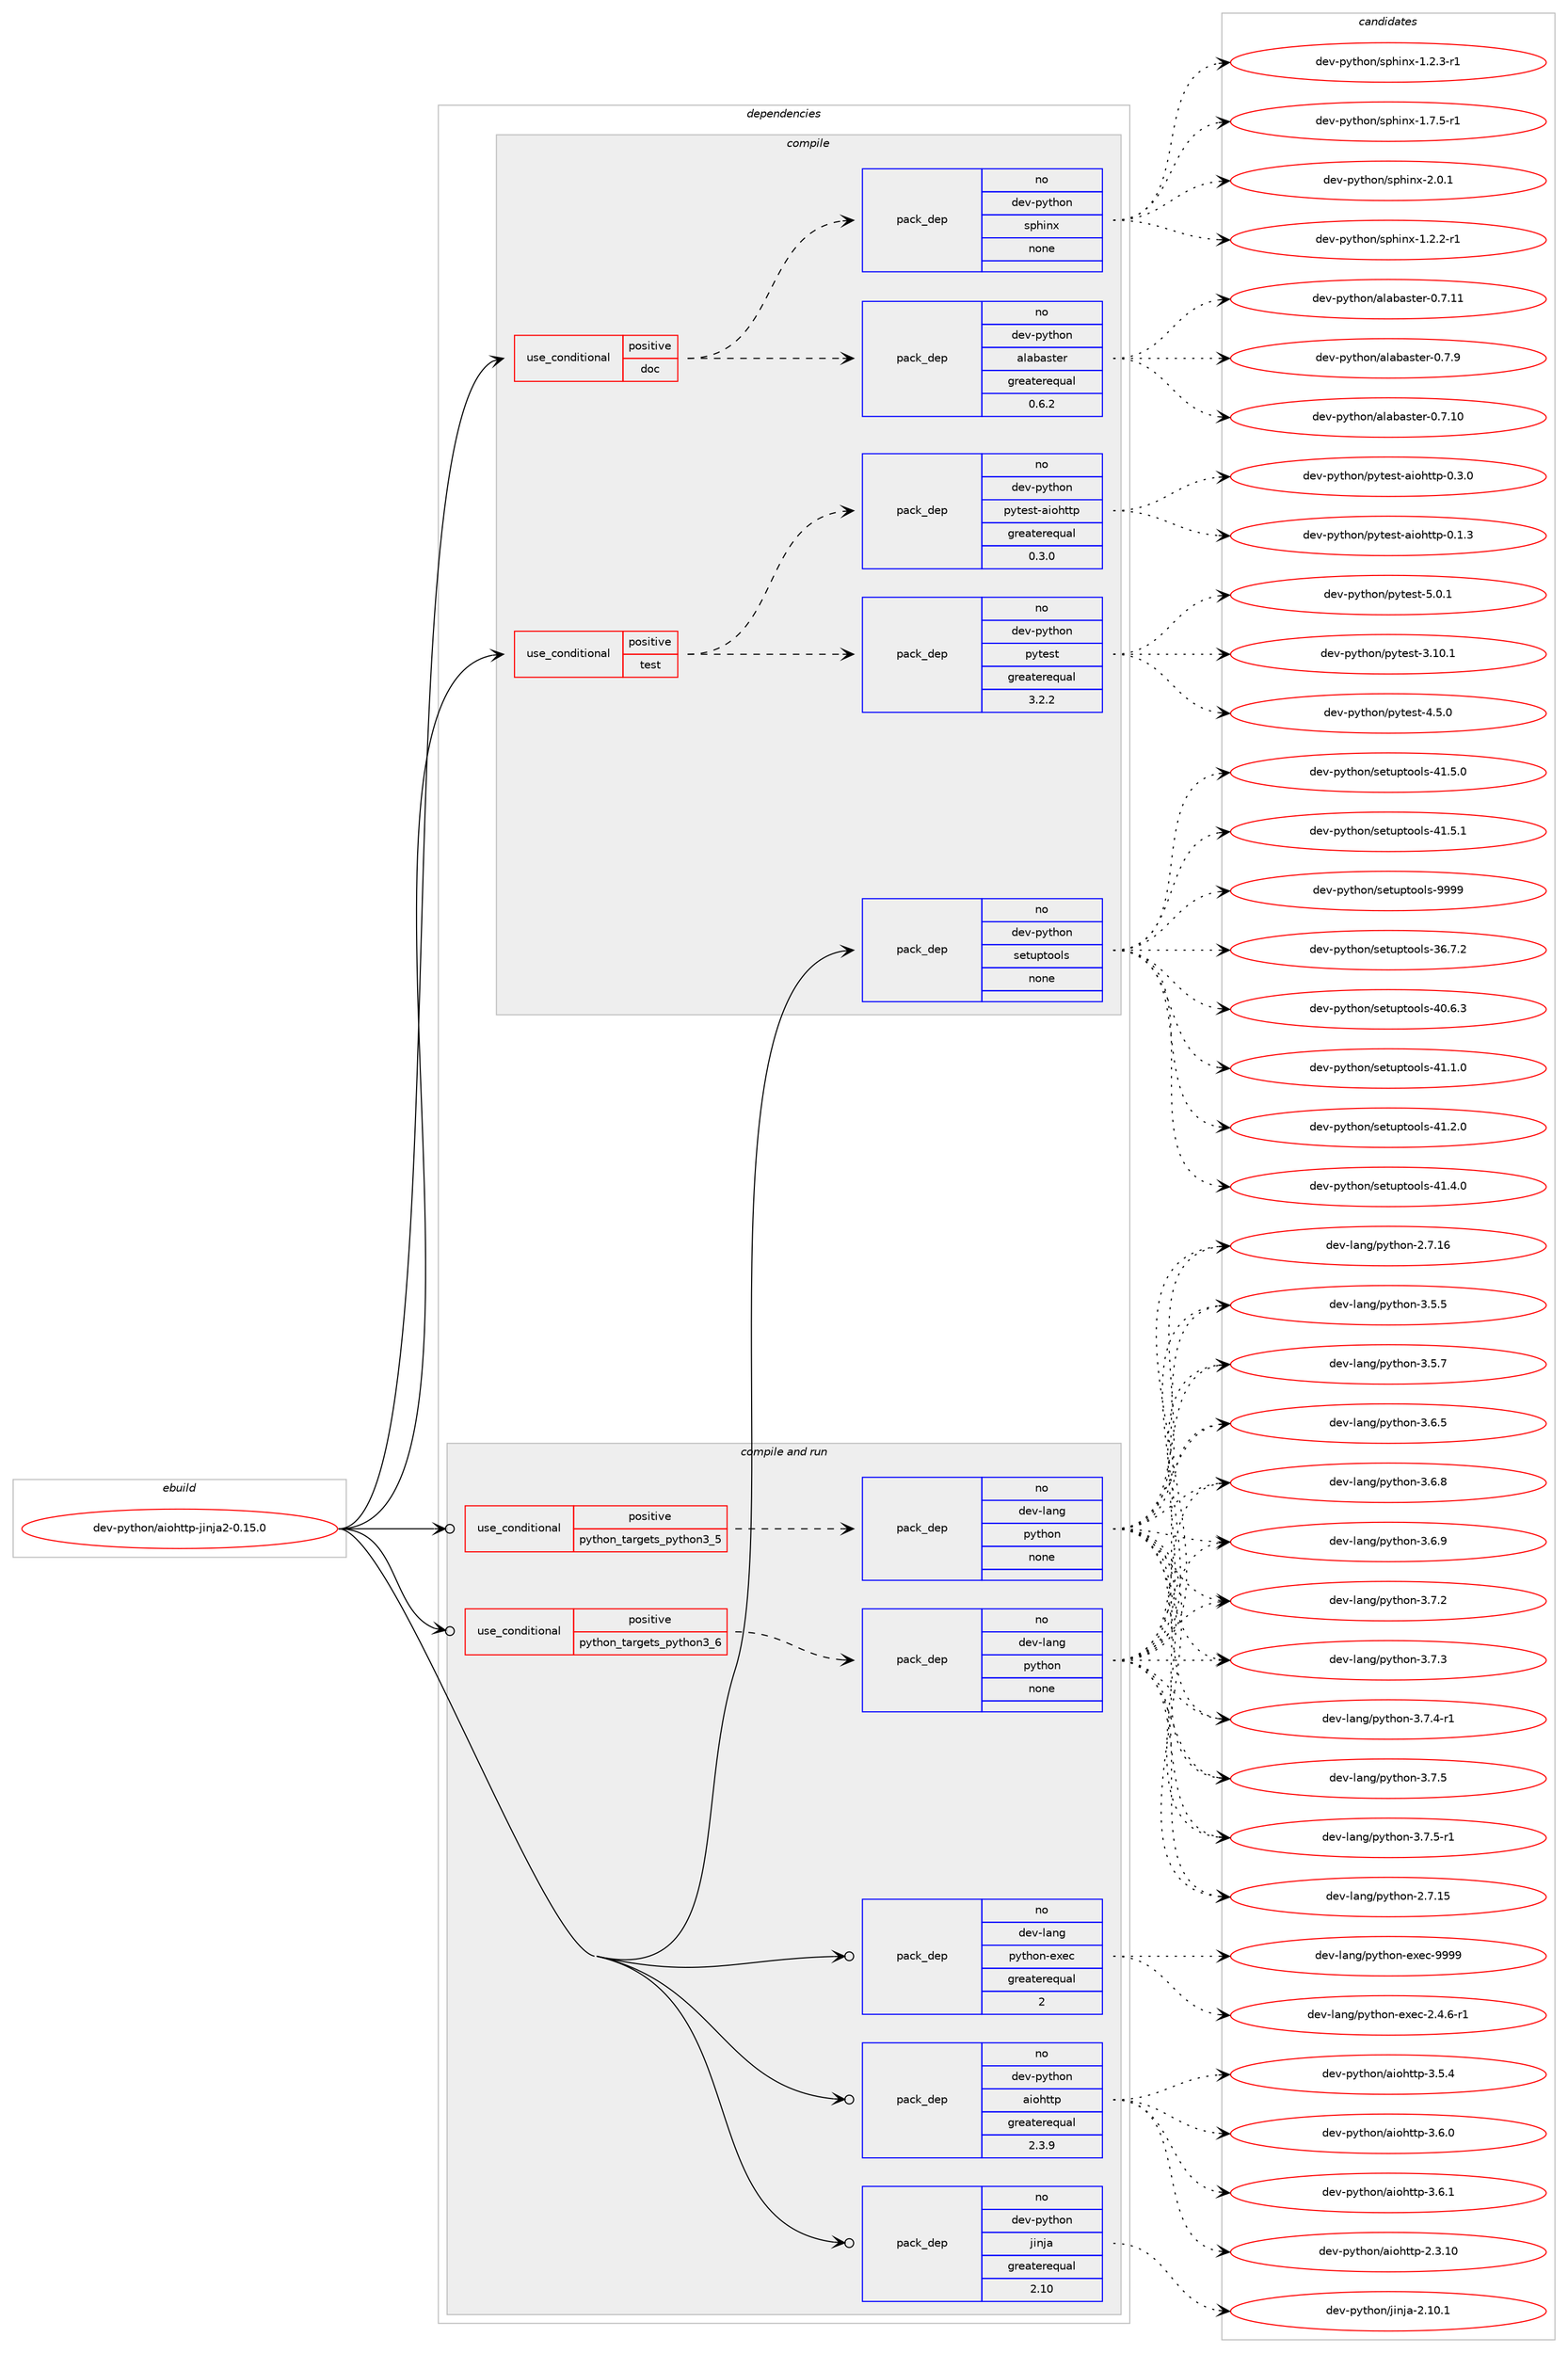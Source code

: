 digraph prolog {

# *************
# Graph options
# *************

newrank=true;
concentrate=true;
compound=true;
graph [rankdir=LR,fontname=Helvetica,fontsize=10,ranksep=1.5];#, ranksep=2.5, nodesep=0.2];
edge  [arrowhead=vee];
node  [fontname=Helvetica,fontsize=10];

# **********
# The ebuild
# **********

subgraph cluster_leftcol {
color=gray;
rank=same;
label=<<i>ebuild</i>>;
id [label="dev-python/aiohttp-jinja2-0.15.0", color=red, width=4, href="../dev-python/aiohttp-jinja2-0.15.0.svg"];
}

# ****************
# The dependencies
# ****************

subgraph cluster_midcol {
color=gray;
label=<<i>dependencies</i>>;
subgraph cluster_compile {
fillcolor="#eeeeee";
style=filled;
label=<<i>compile</i>>;
subgraph cond135966 {
dependency593704 [label=<<TABLE BORDER="0" CELLBORDER="1" CELLSPACING="0" CELLPADDING="4"><TR><TD ROWSPAN="3" CELLPADDING="10">use_conditional</TD></TR><TR><TD>positive</TD></TR><TR><TD>doc</TD></TR></TABLE>>, shape=none, color=red];
subgraph pack445966 {
dependency593705 [label=<<TABLE BORDER="0" CELLBORDER="1" CELLSPACING="0" CELLPADDING="4" WIDTH="220"><TR><TD ROWSPAN="6" CELLPADDING="30">pack_dep</TD></TR><TR><TD WIDTH="110">no</TD></TR><TR><TD>dev-python</TD></TR><TR><TD>alabaster</TD></TR><TR><TD>greaterequal</TD></TR><TR><TD>0.6.2</TD></TR></TABLE>>, shape=none, color=blue];
}
dependency593704:e -> dependency593705:w [weight=20,style="dashed",arrowhead="vee"];
subgraph pack445967 {
dependency593706 [label=<<TABLE BORDER="0" CELLBORDER="1" CELLSPACING="0" CELLPADDING="4" WIDTH="220"><TR><TD ROWSPAN="6" CELLPADDING="30">pack_dep</TD></TR><TR><TD WIDTH="110">no</TD></TR><TR><TD>dev-python</TD></TR><TR><TD>sphinx</TD></TR><TR><TD>none</TD></TR><TR><TD></TD></TR></TABLE>>, shape=none, color=blue];
}
dependency593704:e -> dependency593706:w [weight=20,style="dashed",arrowhead="vee"];
}
id:e -> dependency593704:w [weight=20,style="solid",arrowhead="vee"];
subgraph cond135967 {
dependency593707 [label=<<TABLE BORDER="0" CELLBORDER="1" CELLSPACING="0" CELLPADDING="4"><TR><TD ROWSPAN="3" CELLPADDING="10">use_conditional</TD></TR><TR><TD>positive</TD></TR><TR><TD>test</TD></TR></TABLE>>, shape=none, color=red];
subgraph pack445968 {
dependency593708 [label=<<TABLE BORDER="0" CELLBORDER="1" CELLSPACING="0" CELLPADDING="4" WIDTH="220"><TR><TD ROWSPAN="6" CELLPADDING="30">pack_dep</TD></TR><TR><TD WIDTH="110">no</TD></TR><TR><TD>dev-python</TD></TR><TR><TD>pytest</TD></TR><TR><TD>greaterequal</TD></TR><TR><TD>3.2.2</TD></TR></TABLE>>, shape=none, color=blue];
}
dependency593707:e -> dependency593708:w [weight=20,style="dashed",arrowhead="vee"];
subgraph pack445969 {
dependency593709 [label=<<TABLE BORDER="0" CELLBORDER="1" CELLSPACING="0" CELLPADDING="4" WIDTH="220"><TR><TD ROWSPAN="6" CELLPADDING="30">pack_dep</TD></TR><TR><TD WIDTH="110">no</TD></TR><TR><TD>dev-python</TD></TR><TR><TD>pytest-aiohttp</TD></TR><TR><TD>greaterequal</TD></TR><TR><TD>0.3.0</TD></TR></TABLE>>, shape=none, color=blue];
}
dependency593707:e -> dependency593709:w [weight=20,style="dashed",arrowhead="vee"];
}
id:e -> dependency593707:w [weight=20,style="solid",arrowhead="vee"];
subgraph pack445970 {
dependency593710 [label=<<TABLE BORDER="0" CELLBORDER="1" CELLSPACING="0" CELLPADDING="4" WIDTH="220"><TR><TD ROWSPAN="6" CELLPADDING="30">pack_dep</TD></TR><TR><TD WIDTH="110">no</TD></TR><TR><TD>dev-python</TD></TR><TR><TD>setuptools</TD></TR><TR><TD>none</TD></TR><TR><TD></TD></TR></TABLE>>, shape=none, color=blue];
}
id:e -> dependency593710:w [weight=20,style="solid",arrowhead="vee"];
}
subgraph cluster_compileandrun {
fillcolor="#eeeeee";
style=filled;
label=<<i>compile and run</i>>;
subgraph cond135968 {
dependency593711 [label=<<TABLE BORDER="0" CELLBORDER="1" CELLSPACING="0" CELLPADDING="4"><TR><TD ROWSPAN="3" CELLPADDING="10">use_conditional</TD></TR><TR><TD>positive</TD></TR><TR><TD>python_targets_python3_5</TD></TR></TABLE>>, shape=none, color=red];
subgraph pack445971 {
dependency593712 [label=<<TABLE BORDER="0" CELLBORDER="1" CELLSPACING="0" CELLPADDING="4" WIDTH="220"><TR><TD ROWSPAN="6" CELLPADDING="30">pack_dep</TD></TR><TR><TD WIDTH="110">no</TD></TR><TR><TD>dev-lang</TD></TR><TR><TD>python</TD></TR><TR><TD>none</TD></TR><TR><TD></TD></TR></TABLE>>, shape=none, color=blue];
}
dependency593711:e -> dependency593712:w [weight=20,style="dashed",arrowhead="vee"];
}
id:e -> dependency593711:w [weight=20,style="solid",arrowhead="odotvee"];
subgraph cond135969 {
dependency593713 [label=<<TABLE BORDER="0" CELLBORDER="1" CELLSPACING="0" CELLPADDING="4"><TR><TD ROWSPAN="3" CELLPADDING="10">use_conditional</TD></TR><TR><TD>positive</TD></TR><TR><TD>python_targets_python3_6</TD></TR></TABLE>>, shape=none, color=red];
subgraph pack445972 {
dependency593714 [label=<<TABLE BORDER="0" CELLBORDER="1" CELLSPACING="0" CELLPADDING="4" WIDTH="220"><TR><TD ROWSPAN="6" CELLPADDING="30">pack_dep</TD></TR><TR><TD WIDTH="110">no</TD></TR><TR><TD>dev-lang</TD></TR><TR><TD>python</TD></TR><TR><TD>none</TD></TR><TR><TD></TD></TR></TABLE>>, shape=none, color=blue];
}
dependency593713:e -> dependency593714:w [weight=20,style="dashed",arrowhead="vee"];
}
id:e -> dependency593713:w [weight=20,style="solid",arrowhead="odotvee"];
subgraph pack445973 {
dependency593715 [label=<<TABLE BORDER="0" CELLBORDER="1" CELLSPACING="0" CELLPADDING="4" WIDTH="220"><TR><TD ROWSPAN="6" CELLPADDING="30">pack_dep</TD></TR><TR><TD WIDTH="110">no</TD></TR><TR><TD>dev-lang</TD></TR><TR><TD>python-exec</TD></TR><TR><TD>greaterequal</TD></TR><TR><TD>2</TD></TR></TABLE>>, shape=none, color=blue];
}
id:e -> dependency593715:w [weight=20,style="solid",arrowhead="odotvee"];
subgraph pack445974 {
dependency593716 [label=<<TABLE BORDER="0" CELLBORDER="1" CELLSPACING="0" CELLPADDING="4" WIDTH="220"><TR><TD ROWSPAN="6" CELLPADDING="30">pack_dep</TD></TR><TR><TD WIDTH="110">no</TD></TR><TR><TD>dev-python</TD></TR><TR><TD>aiohttp</TD></TR><TR><TD>greaterequal</TD></TR><TR><TD>2.3.9</TD></TR></TABLE>>, shape=none, color=blue];
}
id:e -> dependency593716:w [weight=20,style="solid",arrowhead="odotvee"];
subgraph pack445975 {
dependency593717 [label=<<TABLE BORDER="0" CELLBORDER="1" CELLSPACING="0" CELLPADDING="4" WIDTH="220"><TR><TD ROWSPAN="6" CELLPADDING="30">pack_dep</TD></TR><TR><TD WIDTH="110">no</TD></TR><TR><TD>dev-python</TD></TR><TR><TD>jinja</TD></TR><TR><TD>greaterequal</TD></TR><TR><TD>2.10</TD></TR></TABLE>>, shape=none, color=blue];
}
id:e -> dependency593717:w [weight=20,style="solid",arrowhead="odotvee"];
}
subgraph cluster_run {
fillcolor="#eeeeee";
style=filled;
label=<<i>run</i>>;
}
}

# **************
# The candidates
# **************

subgraph cluster_choices {
rank=same;
color=gray;
label=<<i>candidates</i>>;

subgraph choice445966 {
color=black;
nodesep=1;
choice10010111845112121116104111110479710897989711511610111445484655464948 [label="dev-python/alabaster-0.7.10", color=red, width=4,href="../dev-python/alabaster-0.7.10.svg"];
choice10010111845112121116104111110479710897989711511610111445484655464949 [label="dev-python/alabaster-0.7.11", color=red, width=4,href="../dev-python/alabaster-0.7.11.svg"];
choice100101118451121211161041111104797108979897115116101114454846554657 [label="dev-python/alabaster-0.7.9", color=red, width=4,href="../dev-python/alabaster-0.7.9.svg"];
dependency593705:e -> choice10010111845112121116104111110479710897989711511610111445484655464948:w [style=dotted,weight="100"];
dependency593705:e -> choice10010111845112121116104111110479710897989711511610111445484655464949:w [style=dotted,weight="100"];
dependency593705:e -> choice100101118451121211161041111104797108979897115116101114454846554657:w [style=dotted,weight="100"];
}
subgraph choice445967 {
color=black;
nodesep=1;
choice10010111845112121116104111110471151121041051101204549465046504511449 [label="dev-python/sphinx-1.2.2-r1", color=red, width=4,href="../dev-python/sphinx-1.2.2-r1.svg"];
choice10010111845112121116104111110471151121041051101204549465046514511449 [label="dev-python/sphinx-1.2.3-r1", color=red, width=4,href="../dev-python/sphinx-1.2.3-r1.svg"];
choice10010111845112121116104111110471151121041051101204549465546534511449 [label="dev-python/sphinx-1.7.5-r1", color=red, width=4,href="../dev-python/sphinx-1.7.5-r1.svg"];
choice1001011184511212111610411111047115112104105110120455046484649 [label="dev-python/sphinx-2.0.1", color=red, width=4,href="../dev-python/sphinx-2.0.1.svg"];
dependency593706:e -> choice10010111845112121116104111110471151121041051101204549465046504511449:w [style=dotted,weight="100"];
dependency593706:e -> choice10010111845112121116104111110471151121041051101204549465046514511449:w [style=dotted,weight="100"];
dependency593706:e -> choice10010111845112121116104111110471151121041051101204549465546534511449:w [style=dotted,weight="100"];
dependency593706:e -> choice1001011184511212111610411111047115112104105110120455046484649:w [style=dotted,weight="100"];
}
subgraph choice445968 {
color=black;
nodesep=1;
choice100101118451121211161041111104711212111610111511645514649484649 [label="dev-python/pytest-3.10.1", color=red, width=4,href="../dev-python/pytest-3.10.1.svg"];
choice1001011184511212111610411111047112121116101115116455246534648 [label="dev-python/pytest-4.5.0", color=red, width=4,href="../dev-python/pytest-4.5.0.svg"];
choice1001011184511212111610411111047112121116101115116455346484649 [label="dev-python/pytest-5.0.1", color=red, width=4,href="../dev-python/pytest-5.0.1.svg"];
dependency593708:e -> choice100101118451121211161041111104711212111610111511645514649484649:w [style=dotted,weight="100"];
dependency593708:e -> choice1001011184511212111610411111047112121116101115116455246534648:w [style=dotted,weight="100"];
dependency593708:e -> choice1001011184511212111610411111047112121116101115116455346484649:w [style=dotted,weight="100"];
}
subgraph choice445969 {
color=black;
nodesep=1;
choice10010111845112121116104111110471121211161011151164597105111104116116112454846494651 [label="dev-python/pytest-aiohttp-0.1.3", color=red, width=4,href="../dev-python/pytest-aiohttp-0.1.3.svg"];
choice10010111845112121116104111110471121211161011151164597105111104116116112454846514648 [label="dev-python/pytest-aiohttp-0.3.0", color=red, width=4,href="../dev-python/pytest-aiohttp-0.3.0.svg"];
dependency593709:e -> choice10010111845112121116104111110471121211161011151164597105111104116116112454846494651:w [style=dotted,weight="100"];
dependency593709:e -> choice10010111845112121116104111110471121211161011151164597105111104116116112454846514648:w [style=dotted,weight="100"];
}
subgraph choice445970 {
color=black;
nodesep=1;
choice100101118451121211161041111104711510111611711211611111110811545515446554650 [label="dev-python/setuptools-36.7.2", color=red, width=4,href="../dev-python/setuptools-36.7.2.svg"];
choice100101118451121211161041111104711510111611711211611111110811545524846544651 [label="dev-python/setuptools-40.6.3", color=red, width=4,href="../dev-python/setuptools-40.6.3.svg"];
choice100101118451121211161041111104711510111611711211611111110811545524946494648 [label="dev-python/setuptools-41.1.0", color=red, width=4,href="../dev-python/setuptools-41.1.0.svg"];
choice100101118451121211161041111104711510111611711211611111110811545524946504648 [label="dev-python/setuptools-41.2.0", color=red, width=4,href="../dev-python/setuptools-41.2.0.svg"];
choice100101118451121211161041111104711510111611711211611111110811545524946524648 [label="dev-python/setuptools-41.4.0", color=red, width=4,href="../dev-python/setuptools-41.4.0.svg"];
choice100101118451121211161041111104711510111611711211611111110811545524946534648 [label="dev-python/setuptools-41.5.0", color=red, width=4,href="../dev-python/setuptools-41.5.0.svg"];
choice100101118451121211161041111104711510111611711211611111110811545524946534649 [label="dev-python/setuptools-41.5.1", color=red, width=4,href="../dev-python/setuptools-41.5.1.svg"];
choice10010111845112121116104111110471151011161171121161111111081154557575757 [label="dev-python/setuptools-9999", color=red, width=4,href="../dev-python/setuptools-9999.svg"];
dependency593710:e -> choice100101118451121211161041111104711510111611711211611111110811545515446554650:w [style=dotted,weight="100"];
dependency593710:e -> choice100101118451121211161041111104711510111611711211611111110811545524846544651:w [style=dotted,weight="100"];
dependency593710:e -> choice100101118451121211161041111104711510111611711211611111110811545524946494648:w [style=dotted,weight="100"];
dependency593710:e -> choice100101118451121211161041111104711510111611711211611111110811545524946504648:w [style=dotted,weight="100"];
dependency593710:e -> choice100101118451121211161041111104711510111611711211611111110811545524946524648:w [style=dotted,weight="100"];
dependency593710:e -> choice100101118451121211161041111104711510111611711211611111110811545524946534648:w [style=dotted,weight="100"];
dependency593710:e -> choice100101118451121211161041111104711510111611711211611111110811545524946534649:w [style=dotted,weight="100"];
dependency593710:e -> choice10010111845112121116104111110471151011161171121161111111081154557575757:w [style=dotted,weight="100"];
}
subgraph choice445971 {
color=black;
nodesep=1;
choice10010111845108971101034711212111610411111045504655464953 [label="dev-lang/python-2.7.15", color=red, width=4,href="../dev-lang/python-2.7.15.svg"];
choice10010111845108971101034711212111610411111045504655464954 [label="dev-lang/python-2.7.16", color=red, width=4,href="../dev-lang/python-2.7.16.svg"];
choice100101118451089711010347112121116104111110455146534653 [label="dev-lang/python-3.5.5", color=red, width=4,href="../dev-lang/python-3.5.5.svg"];
choice100101118451089711010347112121116104111110455146534655 [label="dev-lang/python-3.5.7", color=red, width=4,href="../dev-lang/python-3.5.7.svg"];
choice100101118451089711010347112121116104111110455146544653 [label="dev-lang/python-3.6.5", color=red, width=4,href="../dev-lang/python-3.6.5.svg"];
choice100101118451089711010347112121116104111110455146544656 [label="dev-lang/python-3.6.8", color=red, width=4,href="../dev-lang/python-3.6.8.svg"];
choice100101118451089711010347112121116104111110455146544657 [label="dev-lang/python-3.6.9", color=red, width=4,href="../dev-lang/python-3.6.9.svg"];
choice100101118451089711010347112121116104111110455146554650 [label="dev-lang/python-3.7.2", color=red, width=4,href="../dev-lang/python-3.7.2.svg"];
choice100101118451089711010347112121116104111110455146554651 [label="dev-lang/python-3.7.3", color=red, width=4,href="../dev-lang/python-3.7.3.svg"];
choice1001011184510897110103471121211161041111104551465546524511449 [label="dev-lang/python-3.7.4-r1", color=red, width=4,href="../dev-lang/python-3.7.4-r1.svg"];
choice100101118451089711010347112121116104111110455146554653 [label="dev-lang/python-3.7.5", color=red, width=4,href="../dev-lang/python-3.7.5.svg"];
choice1001011184510897110103471121211161041111104551465546534511449 [label="dev-lang/python-3.7.5-r1", color=red, width=4,href="../dev-lang/python-3.7.5-r1.svg"];
dependency593712:e -> choice10010111845108971101034711212111610411111045504655464953:w [style=dotted,weight="100"];
dependency593712:e -> choice10010111845108971101034711212111610411111045504655464954:w [style=dotted,weight="100"];
dependency593712:e -> choice100101118451089711010347112121116104111110455146534653:w [style=dotted,weight="100"];
dependency593712:e -> choice100101118451089711010347112121116104111110455146534655:w [style=dotted,weight="100"];
dependency593712:e -> choice100101118451089711010347112121116104111110455146544653:w [style=dotted,weight="100"];
dependency593712:e -> choice100101118451089711010347112121116104111110455146544656:w [style=dotted,weight="100"];
dependency593712:e -> choice100101118451089711010347112121116104111110455146544657:w [style=dotted,weight="100"];
dependency593712:e -> choice100101118451089711010347112121116104111110455146554650:w [style=dotted,weight="100"];
dependency593712:e -> choice100101118451089711010347112121116104111110455146554651:w [style=dotted,weight="100"];
dependency593712:e -> choice1001011184510897110103471121211161041111104551465546524511449:w [style=dotted,weight="100"];
dependency593712:e -> choice100101118451089711010347112121116104111110455146554653:w [style=dotted,weight="100"];
dependency593712:e -> choice1001011184510897110103471121211161041111104551465546534511449:w [style=dotted,weight="100"];
}
subgraph choice445972 {
color=black;
nodesep=1;
choice10010111845108971101034711212111610411111045504655464953 [label="dev-lang/python-2.7.15", color=red, width=4,href="../dev-lang/python-2.7.15.svg"];
choice10010111845108971101034711212111610411111045504655464954 [label="dev-lang/python-2.7.16", color=red, width=4,href="../dev-lang/python-2.7.16.svg"];
choice100101118451089711010347112121116104111110455146534653 [label="dev-lang/python-3.5.5", color=red, width=4,href="../dev-lang/python-3.5.5.svg"];
choice100101118451089711010347112121116104111110455146534655 [label="dev-lang/python-3.5.7", color=red, width=4,href="../dev-lang/python-3.5.7.svg"];
choice100101118451089711010347112121116104111110455146544653 [label="dev-lang/python-3.6.5", color=red, width=4,href="../dev-lang/python-3.6.5.svg"];
choice100101118451089711010347112121116104111110455146544656 [label="dev-lang/python-3.6.8", color=red, width=4,href="../dev-lang/python-3.6.8.svg"];
choice100101118451089711010347112121116104111110455146544657 [label="dev-lang/python-3.6.9", color=red, width=4,href="../dev-lang/python-3.6.9.svg"];
choice100101118451089711010347112121116104111110455146554650 [label="dev-lang/python-3.7.2", color=red, width=4,href="../dev-lang/python-3.7.2.svg"];
choice100101118451089711010347112121116104111110455146554651 [label="dev-lang/python-3.7.3", color=red, width=4,href="../dev-lang/python-3.7.3.svg"];
choice1001011184510897110103471121211161041111104551465546524511449 [label="dev-lang/python-3.7.4-r1", color=red, width=4,href="../dev-lang/python-3.7.4-r1.svg"];
choice100101118451089711010347112121116104111110455146554653 [label="dev-lang/python-3.7.5", color=red, width=4,href="../dev-lang/python-3.7.5.svg"];
choice1001011184510897110103471121211161041111104551465546534511449 [label="dev-lang/python-3.7.5-r1", color=red, width=4,href="../dev-lang/python-3.7.5-r1.svg"];
dependency593714:e -> choice10010111845108971101034711212111610411111045504655464953:w [style=dotted,weight="100"];
dependency593714:e -> choice10010111845108971101034711212111610411111045504655464954:w [style=dotted,weight="100"];
dependency593714:e -> choice100101118451089711010347112121116104111110455146534653:w [style=dotted,weight="100"];
dependency593714:e -> choice100101118451089711010347112121116104111110455146534655:w [style=dotted,weight="100"];
dependency593714:e -> choice100101118451089711010347112121116104111110455146544653:w [style=dotted,weight="100"];
dependency593714:e -> choice100101118451089711010347112121116104111110455146544656:w [style=dotted,weight="100"];
dependency593714:e -> choice100101118451089711010347112121116104111110455146544657:w [style=dotted,weight="100"];
dependency593714:e -> choice100101118451089711010347112121116104111110455146554650:w [style=dotted,weight="100"];
dependency593714:e -> choice100101118451089711010347112121116104111110455146554651:w [style=dotted,weight="100"];
dependency593714:e -> choice1001011184510897110103471121211161041111104551465546524511449:w [style=dotted,weight="100"];
dependency593714:e -> choice100101118451089711010347112121116104111110455146554653:w [style=dotted,weight="100"];
dependency593714:e -> choice1001011184510897110103471121211161041111104551465546534511449:w [style=dotted,weight="100"];
}
subgraph choice445973 {
color=black;
nodesep=1;
choice10010111845108971101034711212111610411111045101120101994550465246544511449 [label="dev-lang/python-exec-2.4.6-r1", color=red, width=4,href="../dev-lang/python-exec-2.4.6-r1.svg"];
choice10010111845108971101034711212111610411111045101120101994557575757 [label="dev-lang/python-exec-9999", color=red, width=4,href="../dev-lang/python-exec-9999.svg"];
dependency593715:e -> choice10010111845108971101034711212111610411111045101120101994550465246544511449:w [style=dotted,weight="100"];
dependency593715:e -> choice10010111845108971101034711212111610411111045101120101994557575757:w [style=dotted,weight="100"];
}
subgraph choice445974 {
color=black;
nodesep=1;
choice10010111845112121116104111110479710511110411611611245504651464948 [label="dev-python/aiohttp-2.3.10", color=red, width=4,href="../dev-python/aiohttp-2.3.10.svg"];
choice100101118451121211161041111104797105111104116116112455146534652 [label="dev-python/aiohttp-3.5.4", color=red, width=4,href="../dev-python/aiohttp-3.5.4.svg"];
choice100101118451121211161041111104797105111104116116112455146544648 [label="dev-python/aiohttp-3.6.0", color=red, width=4,href="../dev-python/aiohttp-3.6.0.svg"];
choice100101118451121211161041111104797105111104116116112455146544649 [label="dev-python/aiohttp-3.6.1", color=red, width=4,href="../dev-python/aiohttp-3.6.1.svg"];
dependency593716:e -> choice10010111845112121116104111110479710511110411611611245504651464948:w [style=dotted,weight="100"];
dependency593716:e -> choice100101118451121211161041111104797105111104116116112455146534652:w [style=dotted,weight="100"];
dependency593716:e -> choice100101118451121211161041111104797105111104116116112455146544648:w [style=dotted,weight="100"];
dependency593716:e -> choice100101118451121211161041111104797105111104116116112455146544649:w [style=dotted,weight="100"];
}
subgraph choice445975 {
color=black;
nodesep=1;
choice10010111845112121116104111110471061051101069745504649484649 [label="dev-python/jinja-2.10.1", color=red, width=4,href="../dev-python/jinja-2.10.1.svg"];
dependency593717:e -> choice10010111845112121116104111110471061051101069745504649484649:w [style=dotted,weight="100"];
}
}

}
